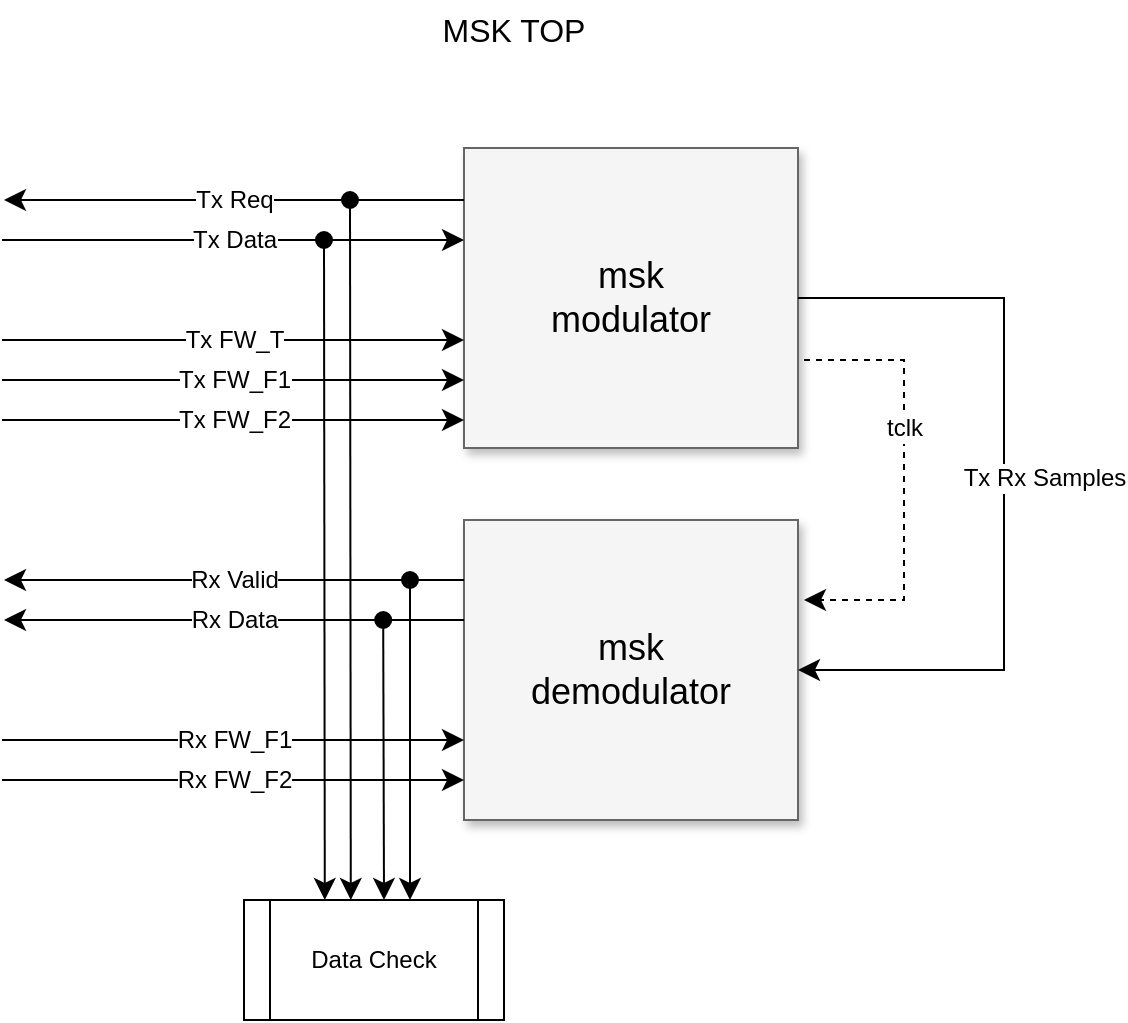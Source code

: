 <mxfile version="24.2.5" type="device">
  <diagram name="Page-1" id="90a13364-a465-7bf4-72fc-28e22215d7a0">
    <mxGraphModel dx="810" dy="562" grid="1" gridSize="10" guides="1" tooltips="1" connect="1" arrows="1" fold="1" page="1" pageScale="1.5" pageWidth="1169" pageHeight="826" background="none" math="0" shadow="0">
      <root>
        <mxCell id="0" style=";html=1;" />
        <mxCell id="1" style=";html=1;" parent="0" />
        <mxCell id="3a17f1ce550125da-8" value="msk&lt;div&gt;modulator&lt;/div&gt;" style="whiteSpace=wrap;html=1;shadow=1;fontSize=18;fillColor=#f5f5f5;strokeColor=#666666;" parent="1" vertex="1">
          <mxGeometry x="550" y="434" width="167" height="150" as="geometry" />
        </mxCell>
        <mxCell id="5MT85CLrAXMq4OrwpdyS-1" value="msk&lt;div&gt;demodulator&lt;/div&gt;" style="whiteSpace=wrap;html=1;shadow=1;fontSize=18;fillColor=#f5f5f5;strokeColor=#666666;" vertex="1" parent="1">
          <mxGeometry x="550" y="620" width="167" height="150" as="geometry" />
        </mxCell>
        <mxCell id="5MT85CLrAXMq4OrwpdyS-2" value="" style="edgeStyle=elbowEdgeStyle;elbow=vertical;endArrow=classic;html=1;curved=0;rounded=0;endSize=8;startSize=8;fontSize=12;" edge="1" parent="1" source="3a17f1ce550125da-8" target="5MT85CLrAXMq4OrwpdyS-1">
          <mxGeometry width="50" height="50" relative="1" as="geometry">
            <mxPoint x="720" y="630" as="sourcePoint" />
            <mxPoint x="790" y="710" as="targetPoint" />
            <Array as="points">
              <mxPoint x="820" y="600" />
            </Array>
          </mxGeometry>
        </mxCell>
        <mxCell id="5MT85CLrAXMq4OrwpdyS-3" value="Tx Rx Samples" style="edgeLabel;html=1;align=center;verticalAlign=middle;resizable=0;points=[];fontSize=12;" vertex="1" connectable="0" parent="5MT85CLrAXMq4OrwpdyS-2">
          <mxGeometry x="-0.122" relative="1" as="geometry">
            <mxPoint x="20" y="21" as="offset" />
          </mxGeometry>
        </mxCell>
        <mxCell id="5MT85CLrAXMq4OrwpdyS-4" value="" style="endArrow=classic;html=1;rounded=0;fontSize=12;startSize=8;endSize=8;curved=1;" edge="1" parent="1">
          <mxGeometry width="50" height="50" relative="1" as="geometry">
            <mxPoint x="550" y="460" as="sourcePoint" />
            <mxPoint x="320" y="460" as="targetPoint" />
          </mxGeometry>
        </mxCell>
        <mxCell id="5MT85CLrAXMq4OrwpdyS-5" value="Tx Req" style="edgeLabel;html=1;align=center;verticalAlign=middle;resizable=0;points=[];fontSize=12;" vertex="1" connectable="0" parent="5MT85CLrAXMq4OrwpdyS-4">
          <mxGeometry x="0.0" y="1" relative="1" as="geometry">
            <mxPoint y="-1" as="offset" />
          </mxGeometry>
        </mxCell>
        <mxCell id="5MT85CLrAXMq4OrwpdyS-6" value="" style="endArrow=classic;html=1;rounded=0;fontSize=12;startSize=8;endSize=8;curved=1;entryX=0.006;entryY=0.353;entryDx=0;entryDy=0;entryPerimeter=0;" edge="1" parent="1">
          <mxGeometry width="50" height="50" relative="1" as="geometry">
            <mxPoint x="319" y="480.05" as="sourcePoint" />
            <mxPoint x="550.002" y="480.0" as="targetPoint" />
          </mxGeometry>
        </mxCell>
        <mxCell id="5MT85CLrAXMq4OrwpdyS-7" value="Tx Data" style="edgeLabel;html=1;align=center;verticalAlign=middle;resizable=0;points=[];fontSize=12;" vertex="1" connectable="0" parent="5MT85CLrAXMq4OrwpdyS-6">
          <mxGeometry x="0.004" relative="1" as="geometry">
            <mxPoint as="offset" />
          </mxGeometry>
        </mxCell>
        <mxCell id="5MT85CLrAXMq4OrwpdyS-8" value="" style="endArrow=classic;html=1;rounded=0;fontSize=12;startSize=8;endSize=8;curved=1;entryX=0.006;entryY=0.353;entryDx=0;entryDy=0;entryPerimeter=0;" edge="1" parent="1">
          <mxGeometry width="50" height="50" relative="1" as="geometry">
            <mxPoint x="319" y="530" as="sourcePoint" />
            <mxPoint x="550" y="530" as="targetPoint" />
          </mxGeometry>
        </mxCell>
        <mxCell id="5MT85CLrAXMq4OrwpdyS-9" value="Tx FW_T" style="edgeLabel;html=1;align=center;verticalAlign=middle;resizable=0;points=[];fontSize=12;" vertex="1" connectable="0" parent="5MT85CLrAXMq4OrwpdyS-8">
          <mxGeometry x="0.004" relative="1" as="geometry">
            <mxPoint as="offset" />
          </mxGeometry>
        </mxCell>
        <mxCell id="5MT85CLrAXMq4OrwpdyS-10" value="" style="endArrow=classic;html=1;rounded=0;fontSize=12;startSize=8;endSize=8;curved=1;entryX=0.006;entryY=0.353;entryDx=0;entryDy=0;entryPerimeter=0;" edge="1" parent="1">
          <mxGeometry width="50" height="50" relative="1" as="geometry">
            <mxPoint x="319" y="550" as="sourcePoint" />
            <mxPoint x="550" y="550" as="targetPoint" />
          </mxGeometry>
        </mxCell>
        <mxCell id="5MT85CLrAXMq4OrwpdyS-11" value="Tx FW_F1" style="edgeLabel;html=1;align=center;verticalAlign=middle;resizable=0;points=[];fontSize=12;" vertex="1" connectable="0" parent="5MT85CLrAXMq4OrwpdyS-10">
          <mxGeometry x="0.004" relative="1" as="geometry">
            <mxPoint as="offset" />
          </mxGeometry>
        </mxCell>
        <mxCell id="5MT85CLrAXMq4OrwpdyS-12" value="" style="endArrow=classic;html=1;rounded=0;fontSize=12;startSize=8;endSize=8;curved=1;entryX=0.006;entryY=0.353;entryDx=0;entryDy=0;entryPerimeter=0;" edge="1" parent="1">
          <mxGeometry width="50" height="50" relative="1" as="geometry">
            <mxPoint x="319" y="570" as="sourcePoint" />
            <mxPoint x="550" y="570" as="targetPoint" />
          </mxGeometry>
        </mxCell>
        <mxCell id="5MT85CLrAXMq4OrwpdyS-13" value="Tx FW_F2" style="edgeLabel;html=1;align=center;verticalAlign=middle;resizable=0;points=[];fontSize=12;" vertex="1" connectable="0" parent="5MT85CLrAXMq4OrwpdyS-12">
          <mxGeometry x="0.004" relative="1" as="geometry">
            <mxPoint as="offset" />
          </mxGeometry>
        </mxCell>
        <mxCell id="5MT85CLrAXMq4OrwpdyS-16" value="" style="edgeStyle=elbowEdgeStyle;elbow=horizontal;endArrow=classic;html=1;curved=0;rounded=0;endSize=8;startSize=8;fontSize=12;dashed=1;" edge="1" parent="1">
          <mxGeometry width="50" height="50" relative="1" as="geometry">
            <mxPoint x="720" y="540" as="sourcePoint" />
            <mxPoint x="720" y="660" as="targetPoint" />
            <Array as="points">
              <mxPoint x="770" y="600" />
            </Array>
          </mxGeometry>
        </mxCell>
        <mxCell id="5MT85CLrAXMq4OrwpdyS-17" value="tclk" style="edgeLabel;html=1;align=center;verticalAlign=middle;resizable=0;points=[];fontSize=12;" vertex="1" connectable="0" parent="5MT85CLrAXMq4OrwpdyS-16">
          <mxGeometry x="-0.236" relative="1" as="geometry">
            <mxPoint as="offset" />
          </mxGeometry>
        </mxCell>
        <mxCell id="5MT85CLrAXMq4OrwpdyS-29" value="" style="endArrow=classic;html=1;rounded=0;fontSize=12;startSize=8;endSize=8;curved=1;entryX=0.006;entryY=0.353;entryDx=0;entryDy=0;entryPerimeter=0;" edge="1" parent="1">
          <mxGeometry width="50" height="50" relative="1" as="geometry">
            <mxPoint x="319" y="730" as="sourcePoint" />
            <mxPoint x="550" y="730" as="targetPoint" />
          </mxGeometry>
        </mxCell>
        <mxCell id="5MT85CLrAXMq4OrwpdyS-30" value="Rx FW_F1" style="edgeLabel;html=1;align=center;verticalAlign=middle;resizable=0;points=[];fontSize=12;" vertex="1" connectable="0" parent="5MT85CLrAXMq4OrwpdyS-29">
          <mxGeometry x="0.004" relative="1" as="geometry">
            <mxPoint as="offset" />
          </mxGeometry>
        </mxCell>
        <mxCell id="5MT85CLrAXMq4OrwpdyS-31" value="" style="endArrow=classic;html=1;rounded=0;fontSize=12;startSize=8;endSize=8;curved=1;entryX=0.006;entryY=0.353;entryDx=0;entryDy=0;entryPerimeter=0;" edge="1" parent="1">
          <mxGeometry width="50" height="50" relative="1" as="geometry">
            <mxPoint x="319" y="750" as="sourcePoint" />
            <mxPoint x="550" y="750" as="targetPoint" />
          </mxGeometry>
        </mxCell>
        <mxCell id="5MT85CLrAXMq4OrwpdyS-32" value="Rx FW_F2" style="edgeLabel;html=1;align=center;verticalAlign=middle;resizable=0;points=[];fontSize=12;" vertex="1" connectable="0" parent="5MT85CLrAXMq4OrwpdyS-31">
          <mxGeometry x="0.004" relative="1" as="geometry">
            <mxPoint as="offset" />
          </mxGeometry>
        </mxCell>
        <mxCell id="5MT85CLrAXMq4OrwpdyS-33" value="" style="endArrow=classic;html=1;rounded=0;fontSize=12;startSize=8;endSize=8;curved=1;" edge="1" parent="1">
          <mxGeometry width="50" height="50" relative="1" as="geometry">
            <mxPoint x="550" y="650" as="sourcePoint" />
            <mxPoint x="320" y="650" as="targetPoint" />
          </mxGeometry>
        </mxCell>
        <mxCell id="5MT85CLrAXMq4OrwpdyS-34" value="Rx Valid" style="edgeLabel;html=1;align=center;verticalAlign=middle;resizable=0;points=[];fontSize=12;" vertex="1" connectable="0" parent="5MT85CLrAXMq4OrwpdyS-33">
          <mxGeometry x="0.0" y="1" relative="1" as="geometry">
            <mxPoint y="-1" as="offset" />
          </mxGeometry>
        </mxCell>
        <mxCell id="5MT85CLrAXMq4OrwpdyS-35" value="" style="endArrow=classic;html=1;rounded=0;fontSize=12;startSize=8;endSize=8;curved=1;" edge="1" parent="1">
          <mxGeometry width="50" height="50" relative="1" as="geometry">
            <mxPoint x="550" y="670" as="sourcePoint" />
            <mxPoint x="320" y="670" as="targetPoint" />
          </mxGeometry>
        </mxCell>
        <mxCell id="5MT85CLrAXMq4OrwpdyS-36" value="Rx Data" style="edgeLabel;html=1;align=center;verticalAlign=middle;resizable=0;points=[];fontSize=12;" vertex="1" connectable="0" parent="5MT85CLrAXMq4OrwpdyS-35">
          <mxGeometry x="0.0" y="1" relative="1" as="geometry">
            <mxPoint y="-1" as="offset" />
          </mxGeometry>
        </mxCell>
        <mxCell id="5MT85CLrAXMq4OrwpdyS-37" value="MSK TOP" style="text;strokeColor=none;fillColor=none;html=1;align=center;verticalAlign=middle;whiteSpace=wrap;rounded=0;fontSize=16;" vertex="1" parent="1">
          <mxGeometry x="530" y="360" width="90" height="30" as="geometry" />
        </mxCell>
        <mxCell id="5MT85CLrAXMq4OrwpdyS-38" value="Data Check" style="shape=process;whiteSpace=wrap;html=1;backgroundOutline=1;" vertex="1" parent="1">
          <mxGeometry x="440" y="810" width="130" height="60" as="geometry" />
        </mxCell>
        <mxCell id="5MT85CLrAXMq4OrwpdyS-39" value="" style="endArrow=classic;html=1;rounded=0;fontSize=12;startSize=8;endSize=8;curved=0;jumpStyle=arc;startArrow=oval;startFill=1;" edge="1" parent="1">
          <mxGeometry width="50" height="50" relative="1" as="geometry">
            <mxPoint x="523" y="650" as="sourcePoint" />
            <mxPoint x="523" y="810" as="targetPoint" />
          </mxGeometry>
        </mxCell>
        <mxCell id="5MT85CLrAXMq4OrwpdyS-40" value="" style="endArrow=classic;html=1;rounded=0;fontSize=12;startSize=8;endSize=8;curved=0;jumpStyle=arc;startArrow=oval;startFill=1;" edge="1" parent="1">
          <mxGeometry width="50" height="50" relative="1" as="geometry">
            <mxPoint x="509.6" y="670" as="sourcePoint" />
            <mxPoint x="510" y="810" as="targetPoint" />
          </mxGeometry>
        </mxCell>
        <mxCell id="5MT85CLrAXMq4OrwpdyS-41" value="" style="endArrow=classic;html=1;rounded=0;fontSize=12;startSize=8;endSize=8;curved=0;jumpStyle=arc;startArrow=oval;startFill=1;" edge="1" parent="1">
          <mxGeometry width="50" height="50" relative="1" as="geometry">
            <mxPoint x="493" y="460" as="sourcePoint" />
            <mxPoint x="493.4" y="810" as="targetPoint" />
          </mxGeometry>
        </mxCell>
        <mxCell id="5MT85CLrAXMq4OrwpdyS-42" value="" style="endArrow=classic;html=1;rounded=0;fontSize=12;startSize=8;endSize=8;curved=0;jumpStyle=arc;startArrow=oval;startFill=1;" edge="1" parent="1">
          <mxGeometry width="50" height="50" relative="1" as="geometry">
            <mxPoint x="480" y="480" as="sourcePoint" />
            <mxPoint x="480.4" y="810" as="targetPoint" />
          </mxGeometry>
        </mxCell>
      </root>
    </mxGraphModel>
  </diagram>
</mxfile>
